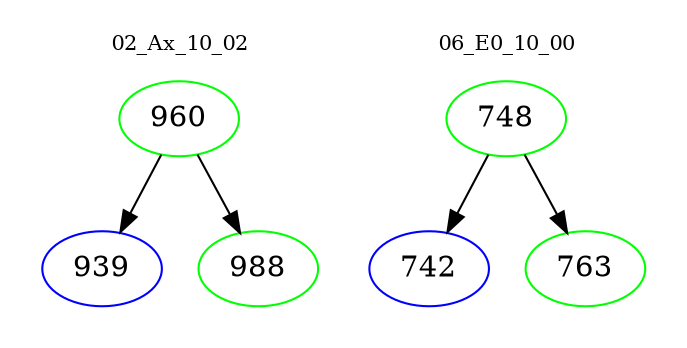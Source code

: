 digraph{
subgraph cluster_0 {
color = white
label = "02_Ax_10_02";
fontsize=10;
T0_960 [label="960", color="green"]
T0_960 -> T0_939 [color="black"]
T0_939 [label="939", color="blue"]
T0_960 -> T0_988 [color="black"]
T0_988 [label="988", color="green"]
}
subgraph cluster_1 {
color = white
label = "06_E0_10_00";
fontsize=10;
T1_748 [label="748", color="green"]
T1_748 -> T1_742 [color="black"]
T1_742 [label="742", color="blue"]
T1_748 -> T1_763 [color="black"]
T1_763 [label="763", color="green"]
}
}
